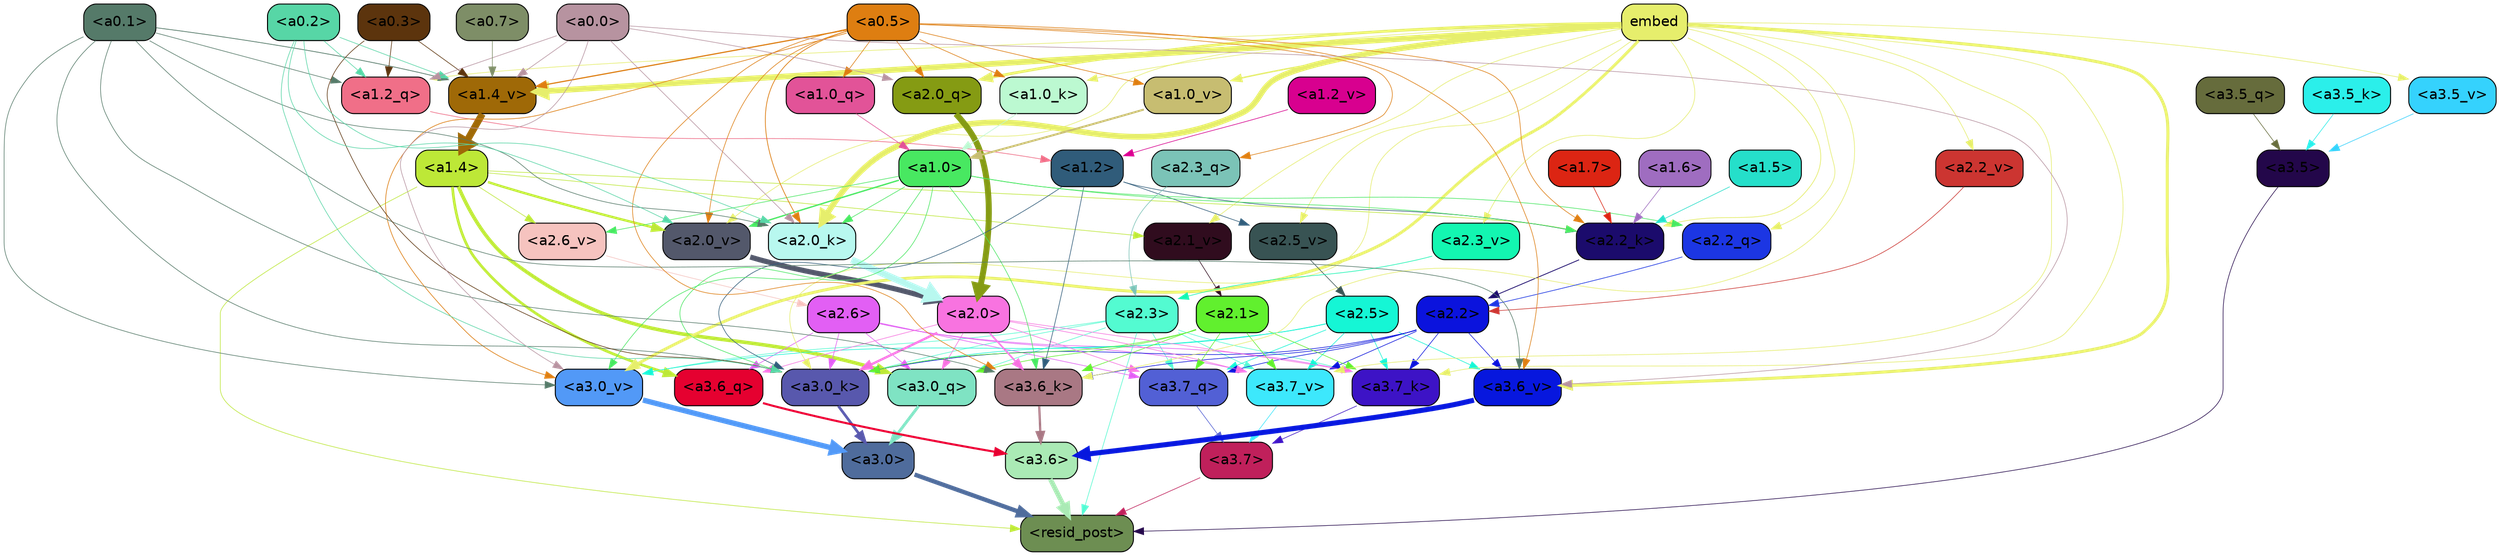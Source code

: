 strict digraph "" {
	graph [bgcolor=transparent,
		layout=dot,
		overlap=false,
		splines=true
	];
	"<a3.7>"	[color=black,
		fillcolor="#c0205b",
		fontname=Helvetica,
		shape=box,
		style="filled, rounded"];
	"<resid_post>"	[color=black,
		fillcolor="#6d8e52",
		fontname=Helvetica,
		shape=box,
		style="filled, rounded"];
	"<a3.7>" -> "<resid_post>"	[color="#c0205b",
		penwidth=0.6];
	"<a3.6>"	[color=black,
		fillcolor="#aaeab5",
		fontname=Helvetica,
		shape=box,
		style="filled, rounded"];
	"<a3.6>" -> "<resid_post>"	[color="#aaeab5",
		penwidth=4.670643210411072];
	"<a3.5>"	[color=black,
		fillcolor="#23074a",
		fontname=Helvetica,
		shape=box,
		style="filled, rounded"];
	"<a3.5>" -> "<resid_post>"	[color="#23074a",
		penwidth=0.6];
	"<a3.0>"	[color=black,
		fillcolor="#4f6c9c",
		fontname=Helvetica,
		shape=box,
		style="filled, rounded"];
	"<a3.0>" -> "<resid_post>"	[color="#4f6c9c",
		penwidth=4.246885180473328];
	"<a2.3>"	[color=black,
		fillcolor="#53fbd1",
		fontname=Helvetica,
		shape=box,
		style="filled, rounded"];
	"<a2.3>" -> "<resid_post>"	[color="#53fbd1",
		penwidth=0.6];
	"<a3.7_q>"	[color=black,
		fillcolor="#5260d5",
		fontname=Helvetica,
		shape=box,
		style="filled, rounded"];
	"<a2.3>" -> "<a3.7_q>"	[color="#53fbd1",
		penwidth=0.6];
	"<a3.0_q>"	[color=black,
		fillcolor="#7fe3c3",
		fontname=Helvetica,
		shape=box,
		style="filled, rounded"];
	"<a2.3>" -> "<a3.0_q>"	[color="#53fbd1",
		penwidth=0.6];
	"<a3.7_k>"	[color=black,
		fillcolor="#3d13c6",
		fontname=Helvetica,
		shape=box,
		style="filled, rounded"];
	"<a2.3>" -> "<a3.7_k>"	[color="#53fbd1",
		penwidth=0.6];
	"<a3.0_k>"	[color=black,
		fillcolor="#5858ad",
		fontname=Helvetica,
		shape=box,
		style="filled, rounded"];
	"<a2.3>" -> "<a3.0_k>"	[color="#53fbd1",
		penwidth=0.6];
	"<a3.7_v>"	[color=black,
		fillcolor="#3de8fc",
		fontname=Helvetica,
		shape=box,
		style="filled, rounded"];
	"<a2.3>" -> "<a3.7_v>"	[color="#53fbd1",
		penwidth=0.6];
	"<a3.0_v>"	[color=black,
		fillcolor="#5299f7",
		fontname=Helvetica,
		shape=box,
		style="filled, rounded"];
	"<a2.3>" -> "<a3.0_v>"	[color="#53fbd1",
		penwidth=0.6];
	"<a1.4>"	[color=black,
		fillcolor="#bde837",
		fontname=Helvetica,
		shape=box,
		style="filled, rounded"];
	"<a1.4>" -> "<resid_post>"	[color="#bde837",
		penwidth=0.6];
	"<a3.6_q>"	[color=black,
		fillcolor="#e50130",
		fontname=Helvetica,
		shape=box,
		style="filled, rounded"];
	"<a1.4>" -> "<a3.6_q>"	[color="#bde837",
		penwidth=2.6487714648246765];
	"<a1.4>" -> "<a3.0_q>"	[color="#bde837",
		penwidth=3.477886103093624];
	"<a2.2_k>"	[color=black,
		fillcolor="#1b0b6c",
		fontname=Helvetica,
		shape=box,
		style="filled, rounded"];
	"<a1.4>" -> "<a2.2_k>"	[color="#bde837",
		penwidth=0.6];
	"<a2.6_v>"	[color=black,
		fillcolor="#f6c3bf",
		fontname=Helvetica,
		shape=box,
		style="filled, rounded"];
	"<a1.4>" -> "<a2.6_v>"	[color="#bde837",
		penwidth=0.6];
	"<a2.1_v>"	[color=black,
		fillcolor="#300c1e",
		fontname=Helvetica,
		shape=box,
		style="filled, rounded"];
	"<a1.4>" -> "<a2.1_v>"	[color="#bde837",
		penwidth=0.6];
	"<a2.0_v>"	[color=black,
		fillcolor="#53586b",
		fontname=Helvetica,
		shape=box,
		style="filled, rounded"];
	"<a1.4>" -> "<a2.0_v>"	[color="#bde837",
		penwidth=2.3358620405197144];
	"<a3.7_q>" -> "<a3.7>"	[color="#5260d5",
		penwidth=0.6];
	"<a3.6_q>" -> "<a3.6>"	[color="#e50130",
		penwidth=2.03758105635643];
	"<a3.5_q>"	[color=black,
		fillcolor="#666c3c",
		fontname=Helvetica,
		shape=box,
		style="filled, rounded"];
	"<a3.5_q>" -> "<a3.5>"	[color="#666c3c",
		penwidth=0.6];
	"<a3.0_q>" -> "<a3.0>"	[color="#7fe3c3",
		penwidth=2.8638100624084473];
	"<a3.7_k>" -> "<a3.7>"	[color="#3d13c6",
		penwidth=0.6];
	"<a3.6_k>"	[color=black,
		fillcolor="#a97884",
		fontname=Helvetica,
		shape=box,
		style="filled, rounded"];
	"<a3.6_k>" -> "<a3.6>"	[color="#a97884",
		penwidth=2.174198240041733];
	"<a3.5_k>"	[color=black,
		fillcolor="#2befea",
		fontname=Helvetica,
		shape=box,
		style="filled, rounded"];
	"<a3.5_k>" -> "<a3.5>"	[color="#2befea",
		penwidth=0.6];
	"<a3.0_k>" -> "<a3.0>"	[color="#5858ad",
		penwidth=2.6274144649505615];
	"<a3.7_v>" -> "<a3.7>"	[color="#3de8fc",
		penwidth=0.6];
	"<a3.6_v>"	[color=black,
		fillcolor="#0717de",
		fontname=Helvetica,
		shape=box,
		style="filled, rounded"];
	"<a3.6_v>" -> "<a3.6>"	[color="#0717de",
		penwidth=5.002329230308533];
	"<a3.5_v>"	[color=black,
		fillcolor="#35d2fd",
		fontname=Helvetica,
		shape=box,
		style="filled, rounded"];
	"<a3.5_v>" -> "<a3.5>"	[color="#35d2fd",
		penwidth=0.6];
	"<a3.0_v>" -> "<a3.0>"	[color="#5299f7",
		penwidth=5.188832879066467];
	"<a2.6>"	[color=black,
		fillcolor="#e25ff4",
		fontname=Helvetica,
		shape=box,
		style="filled, rounded"];
	"<a2.6>" -> "<a3.7_q>"	[color="#e25ff4",
		penwidth=0.6];
	"<a2.6>" -> "<a3.6_q>"	[color="#e25ff4",
		penwidth=0.6];
	"<a2.6>" -> "<a3.0_q>"	[color="#e25ff4",
		penwidth=0.6];
	"<a2.6>" -> "<a3.7_k>"	[color="#e25ff4",
		penwidth=0.6];
	"<a2.6>" -> "<a3.0_k>"	[color="#e25ff4",
		penwidth=0.6];
	"<a2.6>" -> "<a3.7_v>"	[color="#e25ff4",
		penwidth=0.6];
	"<a2.5>"	[color=black,
		fillcolor="#15f6d5",
		fontname=Helvetica,
		shape=box,
		style="filled, rounded"];
	"<a2.5>" -> "<a3.7_q>"	[color="#15f6d5",
		penwidth=0.6];
	"<a2.5>" -> "<a3.7_k>"	[color="#15f6d5",
		penwidth=0.6];
	"<a2.5>" -> "<a3.0_k>"	[color="#15f6d5",
		penwidth=0.6];
	"<a2.5>" -> "<a3.7_v>"	[color="#15f6d5",
		penwidth=0.6];
	"<a2.5>" -> "<a3.6_v>"	[color="#15f6d5",
		penwidth=0.6];
	"<a2.5>" -> "<a3.0_v>"	[color="#15f6d5",
		penwidth=0.6];
	"<a2.2>"	[color=black,
		fillcolor="#0b13dd",
		fontname=Helvetica,
		shape=box,
		style="filled, rounded"];
	"<a2.2>" -> "<a3.7_q>"	[color="#0b13dd",
		penwidth=0.6];
	"<a2.2>" -> "<a3.7_k>"	[color="#0b13dd",
		penwidth=0.6];
	"<a2.2>" -> "<a3.6_k>"	[color="#0b13dd",
		penwidth=0.6];
	"<a2.2>" -> "<a3.0_k>"	[color="#0b13dd",
		penwidth=0.6];
	"<a2.2>" -> "<a3.7_v>"	[color="#0b13dd",
		penwidth=0.6];
	"<a2.2>" -> "<a3.6_v>"	[color="#0b13dd",
		penwidth=0.6];
	"<a2.1>"	[color=black,
		fillcolor="#61f02e",
		fontname=Helvetica,
		shape=box,
		style="filled, rounded"];
	"<a2.1>" -> "<a3.7_q>"	[color="#61f02e",
		penwidth=0.6];
	"<a2.1>" -> "<a3.0_q>"	[color="#61f02e",
		penwidth=0.6];
	"<a2.1>" -> "<a3.7_k>"	[color="#61f02e",
		penwidth=0.6];
	"<a2.1>" -> "<a3.6_k>"	[color="#61f02e",
		penwidth=0.6];
	"<a2.1>" -> "<a3.0_k>"	[color="#61f02e",
		penwidth=0.6];
	"<a2.1>" -> "<a3.7_v>"	[color="#61f02e",
		penwidth=0.6];
	"<a2.0>"	[color=black,
		fillcolor="#f873e0",
		fontname=Helvetica,
		shape=box,
		style="filled, rounded"];
	"<a2.0>" -> "<a3.7_q>"	[color="#f873e0",
		penwidth=0.6];
	"<a2.0>" -> "<a3.6_q>"	[color="#f873e0",
		penwidth=0.6];
	"<a2.0>" -> "<a3.0_q>"	[color="#f873e0",
		penwidth=0.6];
	"<a2.0>" -> "<a3.7_k>"	[color="#f873e0",
		penwidth=0.6];
	"<a2.0>" -> "<a3.6_k>"	[color="#f873e0",
		penwidth=1.5417278409004211];
	"<a2.0>" -> "<a3.0_k>"	[color="#f873e0",
		penwidth=2.23091459274292];
	"<a2.0>" -> "<a3.7_v>"	[color="#f873e0",
		penwidth=0.6];
	embed	[color=black,
		fillcolor="#e6ee6c",
		fontname=Helvetica,
		shape=box,
		style="filled, rounded"];
	embed -> "<a3.7_k>"	[color="#e6ee6c",
		penwidth=0.6];
	embed -> "<a3.6_k>"	[color="#e6ee6c",
		penwidth=0.6];
	embed -> "<a3.0_k>"	[color="#e6ee6c",
		penwidth=0.6];
	embed -> "<a3.7_v>"	[color="#e6ee6c",
		penwidth=0.6];
	embed -> "<a3.6_v>"	[color="#e6ee6c",
		penwidth=2.9511587619781494];
	embed -> "<a3.5_v>"	[color="#e6ee6c",
		penwidth=0.6];
	embed -> "<a3.0_v>"	[color="#e6ee6c",
		penwidth=2.8577730655670166];
	"<a2.2_q>"	[color=black,
		fillcolor="#1c36e3",
		fontname=Helvetica,
		shape=box,
		style="filled, rounded"];
	embed -> "<a2.2_q>"	[color="#e6ee6c",
		penwidth=0.6];
	"<a2.0_q>"	[color=black,
		fillcolor="#859b13",
		fontname=Helvetica,
		shape=box,
		style="filled, rounded"];
	embed -> "<a2.0_q>"	[color="#e6ee6c",
		penwidth=2.7340729534626007];
	embed -> "<a2.2_k>"	[color="#e6ee6c",
		penwidth=0.69573974609375];
	"<a2.0_k>"	[color=black,
		fillcolor="#b8f8ef",
		fontname=Helvetica,
		shape=box,
		style="filled, rounded"];
	embed -> "<a2.0_k>"	[color="#e6ee6c",
		penwidth=5.629883050918579];
	"<a2.5_v>"	[color=black,
		fillcolor="#385353",
		fontname=Helvetica,
		shape=box,
		style="filled, rounded"];
	embed -> "<a2.5_v>"	[color="#e6ee6c",
		penwidth=0.6];
	"<a2.3_v>"	[color=black,
		fillcolor="#13f6b1",
		fontname=Helvetica,
		shape=box,
		style="filled, rounded"];
	embed -> "<a2.3_v>"	[color="#e6ee6c",
		penwidth=0.6];
	"<a2.2_v>"	[color=black,
		fillcolor="#cc3531",
		fontname=Helvetica,
		shape=box,
		style="filled, rounded"];
	embed -> "<a2.2_v>"	[color="#e6ee6c",
		penwidth=0.6];
	embed -> "<a2.1_v>"	[color="#e6ee6c",
		penwidth=0.6];
	embed -> "<a2.0_v>"	[color="#e6ee6c",
		penwidth=0.6];
	"<a1.2_q>"	[color=black,
		fillcolor="#f06f88",
		fontname=Helvetica,
		shape=box,
		style="filled, rounded"];
	embed -> "<a1.2_q>"	[color="#e6ee6c",
		penwidth=0.6];
	"<a1.0_k>"	[color=black,
		fillcolor="#bcf9d1",
		fontname=Helvetica,
		shape=box,
		style="filled, rounded"];
	embed -> "<a1.0_k>"	[color="#e6ee6c",
		penwidth=0.6];
	"<a1.4_v>"	[color=black,
		fillcolor="#9f6907",
		fontname=Helvetica,
		shape=box,
		style="filled, rounded"];
	embed -> "<a1.4_v>"	[color="#e6ee6c",
		penwidth=5.6260271072387695];
	"<a1.0_v>"	[color=black,
		fillcolor="#c7bd71",
		fontname=Helvetica,
		shape=box,
		style="filled, rounded"];
	embed -> "<a1.0_v>"	[color="#e6ee6c",
		penwidth=1.3646823167800903];
	"<a1.2>"	[color=black,
		fillcolor="#305c7a",
		fontname=Helvetica,
		shape=box,
		style="filled, rounded"];
	"<a1.2>" -> "<a3.6_k>"	[color="#305c7a",
		penwidth=0.6];
	"<a1.2>" -> "<a3.0_k>"	[color="#305c7a",
		penwidth=0.6];
	"<a1.2>" -> "<a2.2_k>"	[color="#305c7a",
		penwidth=0.6];
	"<a1.2>" -> "<a2.5_v>"	[color="#305c7a",
		penwidth=0.6];
	"<a1.0>"	[color=black,
		fillcolor="#48e861",
		fontname=Helvetica,
		shape=box,
		style="filled, rounded"];
	"<a1.0>" -> "<a3.6_k>"	[color="#48e861",
		penwidth=0.6];
	"<a1.0>" -> "<a3.0_k>"	[color="#48e861",
		penwidth=0.6];
	"<a1.0>" -> "<a3.0_v>"	[color="#48e861",
		penwidth=0.6];
	"<a1.0>" -> "<a2.2_q>"	[color="#48e861",
		penwidth=0.6];
	"<a1.0>" -> "<a2.2_k>"	[color="#48e861",
		penwidth=0.6];
	"<a1.0>" -> "<a2.0_k>"	[color="#48e861",
		penwidth=0.6];
	"<a1.0>" -> "<a2.6_v>"	[color="#48e861",
		penwidth=0.6];
	"<a1.0>" -> "<a2.0_v>"	[color="#48e861",
		penwidth=1.3103609085083008];
	"<a0.5>"	[color=black,
		fillcolor="#de7e11",
		fontname=Helvetica,
		shape=box,
		style="filled, rounded"];
	"<a0.5>" -> "<a3.6_k>"	[color="#de7e11",
		penwidth=0.6];
	"<a0.5>" -> "<a3.6_v>"	[color="#de7e11",
		penwidth=0.6];
	"<a0.5>" -> "<a3.0_v>"	[color="#de7e11",
		penwidth=0.6446345448493958];
	"<a2.3_q>"	[color=black,
		fillcolor="#7bc3b7",
		fontname=Helvetica,
		shape=box,
		style="filled, rounded"];
	"<a0.5>" -> "<a2.3_q>"	[color="#de7e11",
		penwidth=0.6];
	"<a0.5>" -> "<a2.0_q>"	[color="#de7e11",
		penwidth=0.6];
	"<a0.5>" -> "<a2.2_k>"	[color="#de7e11",
		penwidth=0.6];
	"<a0.5>" -> "<a2.0_k>"	[color="#de7e11",
		penwidth=0.7065601348876953];
	"<a0.5>" -> "<a2.0_v>"	[color="#de7e11",
		penwidth=0.6];
	"<a1.0_q>"	[color=black,
		fillcolor="#e25398",
		fontname=Helvetica,
		shape=box,
		style="filled, rounded"];
	"<a0.5>" -> "<a1.0_q>"	[color="#de7e11",
		penwidth=0.6];
	"<a0.5>" -> "<a1.0_k>"	[color="#de7e11",
		penwidth=0.6];
	"<a0.5>" -> "<a1.4_v>"	[color="#de7e11",
		penwidth=1.1228110790252686];
	"<a0.5>" -> "<a1.0_v>"	[color="#de7e11",
		penwidth=0.6];
	"<a0.1>"	[color=black,
		fillcolor="#557a69",
		fontname=Helvetica,
		shape=box,
		style="filled, rounded"];
	"<a0.1>" -> "<a3.6_k>"	[color="#557a69",
		penwidth=0.6];
	"<a0.1>" -> "<a3.0_k>"	[color="#557a69",
		penwidth=0.6];
	"<a0.1>" -> "<a3.6_v>"	[color="#557a69",
		penwidth=0.6];
	"<a0.1>" -> "<a3.0_v>"	[color="#557a69",
		penwidth=0.6];
	"<a0.1>" -> "<a2.0_k>"	[color="#557a69",
		penwidth=0.6];
	"<a0.1>" -> "<a1.2_q>"	[color="#557a69",
		penwidth=0.6];
	"<a0.1>" -> "<a1.4_v>"	[color="#557a69",
		penwidth=0.7182521820068359];
	"<a0.3>"	[color=black,
		fillcolor="#5c340d",
		fontname=Helvetica,
		shape=box,
		style="filled, rounded"];
	"<a0.3>" -> "<a3.0_k>"	[color="#5c340d",
		penwidth=0.6];
	"<a0.3>" -> "<a1.2_q>"	[color="#5c340d",
		penwidth=0.6];
	"<a0.3>" -> "<a1.4_v>"	[color="#5c340d",
		penwidth=0.6];
	"<a0.2>"	[color=black,
		fillcolor="#57d6a6",
		fontname=Helvetica,
		shape=box,
		style="filled, rounded"];
	"<a0.2>" -> "<a3.0_k>"	[color="#57d6a6",
		penwidth=0.6];
	"<a0.2>" -> "<a2.0_k>"	[color="#57d6a6",
		penwidth=0.6];
	"<a0.2>" -> "<a2.0_v>"	[color="#57d6a6",
		penwidth=0.6];
	"<a0.2>" -> "<a1.2_q>"	[color="#57d6a6",
		penwidth=0.6];
	"<a0.2>" -> "<a1.4_v>"	[color="#57d6a6",
		penwidth=0.6];
	"<a0.0>"	[color=black,
		fillcolor="#b793a0",
		fontname=Helvetica,
		shape=box,
		style="filled, rounded"];
	"<a0.0>" -> "<a3.6_v>"	[color="#b793a0",
		penwidth=0.6];
	"<a0.0>" -> "<a3.0_v>"	[color="#b793a0",
		penwidth=0.6];
	"<a0.0>" -> "<a2.0_q>"	[color="#b793a0",
		penwidth=0.6];
	"<a0.0>" -> "<a2.0_k>"	[color="#b793a0",
		penwidth=0.6];
	"<a0.0>" -> "<a1.2_q>"	[color="#b793a0",
		penwidth=0.6];
	"<a0.0>" -> "<a1.4_v>"	[color="#b793a0",
		penwidth=0.6];
	"<a2.3_q>" -> "<a2.3>"	[color="#7bc3b7",
		penwidth=0.6];
	"<a2.2_q>" -> "<a2.2>"	[color="#1c36e3",
		penwidth=0.6407594680786133];
	"<a2.0_q>" -> "<a2.0>"	[color="#859b13",
		penwidth=5.885338068008423];
	"<a2.2_k>" -> "<a2.2>"	[color="#1b0b6c",
		penwidth=0.7811911106109619];
	"<a2.0_k>" -> "<a2.0>"	[color="#b8f8ef",
		penwidth=6.657835483551025];
	"<a2.6_v>" -> "<a2.6>"	[color="#f6c3bf",
		penwidth=0.6];
	"<a2.5_v>" -> "<a2.5>"	[color="#385353",
		penwidth=0.6];
	"<a2.3_v>" -> "<a2.3>"	[color="#13f6b1",
		penwidth=0.6];
	"<a2.2_v>" -> "<a2.2>"	[color="#cc3531",
		penwidth=0.6];
	"<a2.1_v>" -> "<a2.1>"	[color="#300c1e",
		penwidth=0.6];
	"<a2.0_v>" -> "<a2.0>"	[color="#53586b",
		penwidth=5.070239782333374];
	"<a1.7>"	[color=black,
		fillcolor="#dc2513",
		fontname=Helvetica,
		shape=box,
		style="filled, rounded"];
	"<a1.7>" -> "<a2.2_k>"	[color="#dc2513",
		penwidth=0.6];
	"<a1.6>"	[color=black,
		fillcolor="#9f6dc0",
		fontname=Helvetica,
		shape=box,
		style="filled, rounded"];
	"<a1.6>" -> "<a2.2_k>"	[color="#9f6dc0",
		penwidth=0.6];
	"<a1.5>"	[color=black,
		fillcolor="#25dfca",
		fontname=Helvetica,
		shape=box,
		style="filled, rounded"];
	"<a1.5>" -> "<a2.2_k>"	[color="#25dfca",
		penwidth=0.6];
	"<a1.2_q>" -> "<a1.2>"	[color="#f06f88",
		penwidth=0.6509807109832764];
	"<a1.0_q>" -> "<a1.0>"	[color="#e25398",
		penwidth=0.6];
	"<a1.0_k>" -> "<a1.0>"	[color="#bcf9d1",
		penwidth=0.6];
	"<a1.4_v>" -> "<a1.4>"	[color="#9f6907",
		penwidth=6.8020641803741455];
	"<a1.2_v>"	[color=black,
		fillcolor="#d8008f",
		fontname=Helvetica,
		shape=box,
		style="filled, rounded"];
	"<a1.2_v>" -> "<a1.2>"	[color="#d8008f",
		penwidth=0.6];
	"<a1.0_v>" -> "<a1.0>"	[color="#c7bd71",
		penwidth=1.9194684028625488];
	"<a0.7>"	[color=black,
		fillcolor="#7e8e67",
		fontname=Helvetica,
		shape=box,
		style="filled, rounded"];
	"<a0.7>" -> "<a1.4_v>"	[color="#7e8e67",
		penwidth=0.6];
}
